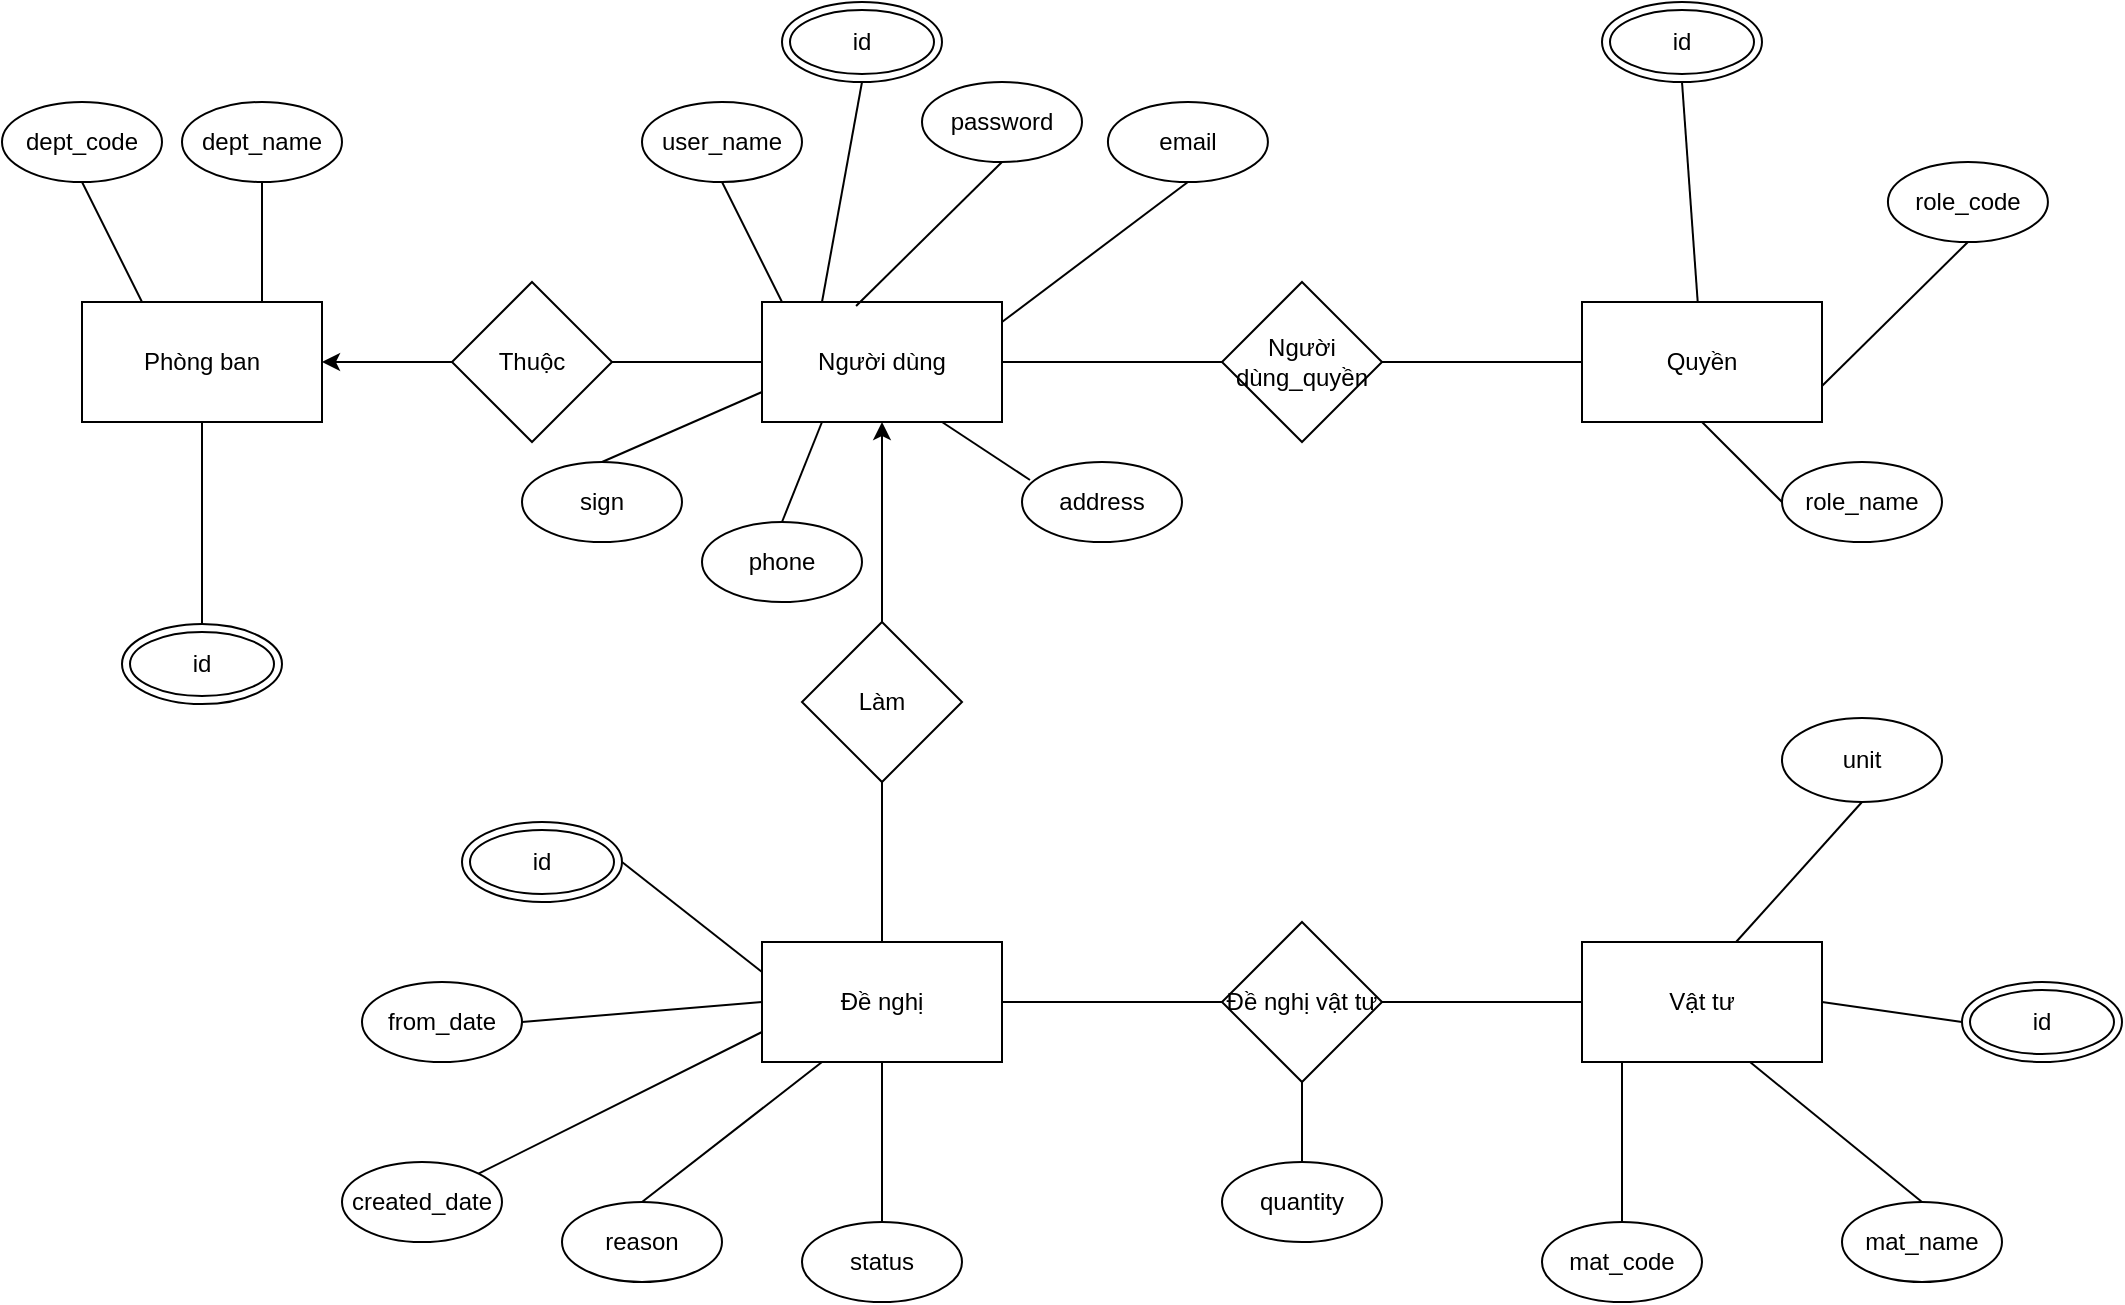 <mxfile version="13.7.3" type="device"><diagram id="R2lEEEUBdFMjLlhIrx00" name="Page-1"><mxGraphModel dx="1326" dy="806" grid="1" gridSize="10" guides="1" tooltips="1" connect="1" arrows="1" fold="1" page="1" pageScale="1" pageWidth="850" pageHeight="1100" math="0" shadow="0" extFonts="Permanent Marker^https://fonts.googleapis.com/css?family=Permanent+Marker"><root><mxCell id="0"/><mxCell id="1" parent="0"/><mxCell id="cIMSyZt11fIdjd-fTDHg-1" value="Phòng ban" style="rounded=0;whiteSpace=wrap;html=1;" vertex="1" parent="1"><mxGeometry x="40" y="180" width="120" height="60" as="geometry"/></mxCell><mxCell id="cIMSyZt11fIdjd-fTDHg-2" value="Người dùng" style="rounded=0;whiteSpace=wrap;html=1;" vertex="1" parent="1"><mxGeometry x="380" y="180" width="120" height="60" as="geometry"/></mxCell><mxCell id="cIMSyZt11fIdjd-fTDHg-3" value="Quyền" style="rounded=0;whiteSpace=wrap;html=1;" vertex="1" parent="1"><mxGeometry x="790" y="180" width="120" height="60" as="geometry"/></mxCell><mxCell id="cIMSyZt11fIdjd-fTDHg-5" value="Đề nghị" style="rounded=0;whiteSpace=wrap;html=1;" vertex="1" parent="1"><mxGeometry x="380" y="500" width="120" height="60" as="geometry"/></mxCell><mxCell id="cIMSyZt11fIdjd-fTDHg-10" style="edgeStyle=orthogonalEdgeStyle;rounded=0;orthogonalLoop=1;jettySize=auto;html=1;" edge="1" parent="1" source="cIMSyZt11fIdjd-fTDHg-7" target="cIMSyZt11fIdjd-fTDHg-1"><mxGeometry relative="1" as="geometry"/></mxCell><mxCell id="cIMSyZt11fIdjd-fTDHg-7" value="Thuộc" style="rhombus;whiteSpace=wrap;html=1;" vertex="1" parent="1"><mxGeometry x="225" y="170" width="80" height="80" as="geometry"/></mxCell><mxCell id="cIMSyZt11fIdjd-fTDHg-8" value="Làm" style="rhombus;whiteSpace=wrap;html=1;" vertex="1" parent="1"><mxGeometry x="400" y="340" width="80" height="80" as="geometry"/></mxCell><mxCell id="cIMSyZt11fIdjd-fTDHg-9" value="Vật tư" style="rounded=0;whiteSpace=wrap;html=1;" vertex="1" parent="1"><mxGeometry x="790" y="500" width="120" height="60" as="geometry"/></mxCell><mxCell id="cIMSyZt11fIdjd-fTDHg-11" value="" style="endArrow=none;html=1;exitX=1;exitY=0.5;exitDx=0;exitDy=0;entryX=0;entryY=0.5;entryDx=0;entryDy=0;" edge="1" parent="1" source="cIMSyZt11fIdjd-fTDHg-7" target="cIMSyZt11fIdjd-fTDHg-2"><mxGeometry width="50" height="50" relative="1" as="geometry"><mxPoint x="400" y="430" as="sourcePoint"/><mxPoint x="450" y="380" as="targetPoint"/></mxGeometry></mxCell><mxCell id="cIMSyZt11fIdjd-fTDHg-15" value="&lt;span&gt;Người dùng_quyền&lt;/span&gt;" style="rhombus;whiteSpace=wrap;html=1;" vertex="1" parent="1"><mxGeometry x="610" y="170" width="80" height="80" as="geometry"/></mxCell><mxCell id="cIMSyZt11fIdjd-fTDHg-18" value="" style="endArrow=none;html=1;entryX=0;entryY=0.5;entryDx=0;entryDy=0;exitX=1;exitY=0.5;exitDx=0;exitDy=0;" edge="1" parent="1" source="cIMSyZt11fIdjd-fTDHg-2" target="cIMSyZt11fIdjd-fTDHg-15"><mxGeometry width="50" height="50" relative="1" as="geometry"><mxPoint x="510" y="210" as="sourcePoint"/><mxPoint x="450" y="380" as="targetPoint"/></mxGeometry></mxCell><mxCell id="cIMSyZt11fIdjd-fTDHg-19" value="" style="endArrow=none;html=1;entryX=0;entryY=0.5;entryDx=0;entryDy=0;exitX=1;exitY=0.5;exitDx=0;exitDy=0;" edge="1" parent="1" source="cIMSyZt11fIdjd-fTDHg-15" target="cIMSyZt11fIdjd-fTDHg-3"><mxGeometry width="50" height="50" relative="1" as="geometry"><mxPoint x="400" y="430" as="sourcePoint"/><mxPoint x="450" y="380" as="targetPoint"/></mxGeometry></mxCell><mxCell id="cIMSyZt11fIdjd-fTDHg-20" value="" style="endArrow=classic;html=1;entryX=0.5;entryY=1;entryDx=0;entryDy=0;exitX=0.5;exitY=0;exitDx=0;exitDy=0;" edge="1" parent="1" source="cIMSyZt11fIdjd-fTDHg-8" target="cIMSyZt11fIdjd-fTDHg-2"><mxGeometry width="50" height="50" relative="1" as="geometry"><mxPoint x="400" y="430" as="sourcePoint"/><mxPoint x="450" y="380" as="targetPoint"/></mxGeometry></mxCell><mxCell id="cIMSyZt11fIdjd-fTDHg-21" value="" style="endArrow=none;html=1;exitX=0.5;exitY=0;exitDx=0;exitDy=0;entryX=0.5;entryY=1;entryDx=0;entryDy=0;" edge="1" parent="1" source="cIMSyZt11fIdjd-fTDHg-5" target="cIMSyZt11fIdjd-fTDHg-8"><mxGeometry width="50" height="50" relative="1" as="geometry"><mxPoint x="400" y="430" as="sourcePoint"/><mxPoint x="450" y="380" as="targetPoint"/></mxGeometry></mxCell><mxCell id="cIMSyZt11fIdjd-fTDHg-22" value="" style="endArrow=none;html=1;exitX=1;exitY=0.5;exitDx=0;exitDy=0;entryX=0;entryY=0.5;entryDx=0;entryDy=0;" edge="1" parent="1" source="cIMSyZt11fIdjd-fTDHg-5" target="cIMSyZt11fIdjd-fTDHg-74"><mxGeometry width="50" height="50" relative="1" as="geometry"><mxPoint x="400" y="430" as="sourcePoint"/><mxPoint x="450" y="380" as="targetPoint"/></mxGeometry></mxCell><mxCell id="cIMSyZt11fIdjd-fTDHg-23" value="" style="endArrow=none;html=1;exitX=0;exitY=0.5;exitDx=0;exitDy=0;entryX=1;entryY=0.5;entryDx=0;entryDy=0;" edge="1" parent="1" source="cIMSyZt11fIdjd-fTDHg-9" target="cIMSyZt11fIdjd-fTDHg-74"><mxGeometry width="50" height="50" relative="1" as="geometry"><mxPoint x="400" y="430" as="sourcePoint"/><mxPoint x="450" y="380" as="targetPoint"/></mxGeometry></mxCell><mxCell id="cIMSyZt11fIdjd-fTDHg-24" value="quantity" style="ellipse;whiteSpace=wrap;html=1;" vertex="1" parent="1"><mxGeometry x="610" y="610" width="80" height="40" as="geometry"/></mxCell><mxCell id="cIMSyZt11fIdjd-fTDHg-25" value="" style="endArrow=none;html=1;exitX=0.5;exitY=0;exitDx=0;exitDy=0;entryX=0.5;entryY=1;entryDx=0;entryDy=0;" edge="1" parent="1" source="cIMSyZt11fIdjd-fTDHg-24" target="cIMSyZt11fIdjd-fTDHg-74"><mxGeometry width="50" height="50" relative="1" as="geometry"><mxPoint x="400" y="430" as="sourcePoint"/><mxPoint x="450" y="380" as="targetPoint"/></mxGeometry></mxCell><mxCell id="cIMSyZt11fIdjd-fTDHg-26" value="status" style="ellipse;whiteSpace=wrap;html=1;" vertex="1" parent="1"><mxGeometry x="400" y="640" width="80" height="40" as="geometry"/></mxCell><mxCell id="cIMSyZt11fIdjd-fTDHg-27" value="reason" style="ellipse;whiteSpace=wrap;html=1;" vertex="1" parent="1"><mxGeometry x="280" y="630" width="80" height="40" as="geometry"/></mxCell><mxCell id="cIMSyZt11fIdjd-fTDHg-32" value="created_date" style="ellipse;whiteSpace=wrap;html=1;" vertex="1" parent="1"><mxGeometry x="170" y="610" width="80" height="40" as="geometry"/></mxCell><mxCell id="cIMSyZt11fIdjd-fTDHg-33" value="from_date" style="ellipse;whiteSpace=wrap;html=1;" vertex="1" parent="1"><mxGeometry x="180" y="520" width="80" height="40" as="geometry"/></mxCell><mxCell id="cIMSyZt11fIdjd-fTDHg-34" value="id" style="ellipse;shape=doubleEllipse;whiteSpace=wrap;html=1;" vertex="1" parent="1"><mxGeometry x="230" y="440" width="80" height="40" as="geometry"/></mxCell><mxCell id="cIMSyZt11fIdjd-fTDHg-35" value="" style="endArrow=none;html=1;exitX=1;exitY=0.5;exitDx=0;exitDy=0;entryX=0;entryY=0.25;entryDx=0;entryDy=0;" edge="1" parent="1" source="cIMSyZt11fIdjd-fTDHg-34" target="cIMSyZt11fIdjd-fTDHg-5"><mxGeometry width="50" height="50" relative="1" as="geometry"><mxPoint x="400" y="430" as="sourcePoint"/><mxPoint x="450" y="380" as="targetPoint"/></mxGeometry></mxCell><mxCell id="cIMSyZt11fIdjd-fTDHg-36" value="" style="endArrow=none;html=1;exitX=1;exitY=0.5;exitDx=0;exitDy=0;entryX=0;entryY=0.5;entryDx=0;entryDy=0;" edge="1" parent="1" source="cIMSyZt11fIdjd-fTDHg-33" target="cIMSyZt11fIdjd-fTDHg-5"><mxGeometry width="50" height="50" relative="1" as="geometry"><mxPoint x="280" y="520" as="sourcePoint"/><mxPoint x="390" y="525" as="targetPoint"/></mxGeometry></mxCell><mxCell id="cIMSyZt11fIdjd-fTDHg-37" value="" style="endArrow=none;html=1;exitX=1;exitY=0;exitDx=0;exitDy=0;entryX=0;entryY=0.75;entryDx=0;entryDy=0;" edge="1" parent="1" source="cIMSyZt11fIdjd-fTDHg-32" target="cIMSyZt11fIdjd-fTDHg-5"><mxGeometry width="50" height="50" relative="1" as="geometry"><mxPoint x="280" y="600" as="sourcePoint"/><mxPoint x="390" y="540" as="targetPoint"/></mxGeometry></mxCell><mxCell id="cIMSyZt11fIdjd-fTDHg-38" value="" style="endArrow=none;html=1;exitX=0.5;exitY=0;exitDx=0;exitDy=0;entryX=0.25;entryY=1;entryDx=0;entryDy=0;" edge="1" parent="1" source="cIMSyZt11fIdjd-fTDHg-27" target="cIMSyZt11fIdjd-fTDHg-5"><mxGeometry width="50" height="50" relative="1" as="geometry"><mxPoint x="248.284" y="655.858" as="sourcePoint"/><mxPoint x="390" y="555" as="targetPoint"/></mxGeometry></mxCell><mxCell id="cIMSyZt11fIdjd-fTDHg-39" value="" style="endArrow=none;html=1;exitX=0.5;exitY=0;exitDx=0;exitDy=0;entryX=0.5;entryY=1;entryDx=0;entryDy=0;" edge="1" parent="1" source="cIMSyZt11fIdjd-fTDHg-26" target="cIMSyZt11fIdjd-fTDHg-5"><mxGeometry width="50" height="50" relative="1" as="geometry"><mxPoint x="340" y="650" as="sourcePoint"/><mxPoint x="420" y="570" as="targetPoint"/></mxGeometry></mxCell><mxCell id="cIMSyZt11fIdjd-fTDHg-40" value="mat_code" style="ellipse;whiteSpace=wrap;html=1;" vertex="1" parent="1"><mxGeometry x="770" y="640" width="80" height="40" as="geometry"/></mxCell><mxCell id="cIMSyZt11fIdjd-fTDHg-41" value="" style="endArrow=none;html=1;exitX=0.5;exitY=0;exitDx=0;exitDy=0;entryX=0.5;entryY=1;entryDx=0;entryDy=0;" edge="1" parent="1" source="cIMSyZt11fIdjd-fTDHg-40"><mxGeometry width="50" height="50" relative="1" as="geometry"><mxPoint x="710" y="650" as="sourcePoint"/><mxPoint x="810" y="560" as="targetPoint"/></mxGeometry></mxCell><mxCell id="cIMSyZt11fIdjd-fTDHg-42" value="mat_name" style="ellipse;whiteSpace=wrap;html=1;" vertex="1" parent="1"><mxGeometry x="920" y="630" width="80" height="40" as="geometry"/></mxCell><mxCell id="cIMSyZt11fIdjd-fTDHg-43" value="" style="endArrow=none;html=1;exitX=0.5;exitY=0;exitDx=0;exitDy=0;entryX=0.7;entryY=1;entryDx=0;entryDy=0;entryPerimeter=0;" edge="1" parent="1" source="cIMSyZt11fIdjd-fTDHg-42" target="cIMSyZt11fIdjd-fTDHg-9"><mxGeometry width="50" height="50" relative="1" as="geometry"><mxPoint x="360" y="670" as="sourcePoint"/><mxPoint x="460" y="580" as="targetPoint"/></mxGeometry></mxCell><mxCell id="cIMSyZt11fIdjd-fTDHg-44" value="id" style="ellipse;shape=doubleEllipse;whiteSpace=wrap;html=1;" vertex="1" parent="1"><mxGeometry x="980" y="520" width="80" height="40" as="geometry"/></mxCell><mxCell id="cIMSyZt11fIdjd-fTDHg-45" value="" style="endArrow=none;html=1;exitX=0;exitY=0.5;exitDx=0;exitDy=0;entryX=1;entryY=0.5;entryDx=0;entryDy=0;" edge="1" parent="1" source="cIMSyZt11fIdjd-fTDHg-44" target="cIMSyZt11fIdjd-fTDHg-9"><mxGeometry width="50" height="50" relative="1" as="geometry"><mxPoint x="1150" y="510" as="sourcePoint"/><mxPoint x="920" y="552.5" as="targetPoint"/></mxGeometry></mxCell><mxCell id="cIMSyZt11fIdjd-fTDHg-46" value="id" style="ellipse;shape=doubleEllipse;whiteSpace=wrap;html=1;" vertex="1" parent="1"><mxGeometry x="60" y="341.02" width="80" height="40" as="geometry"/></mxCell><mxCell id="cIMSyZt11fIdjd-fTDHg-47" value="" style="endArrow=none;html=1;exitX=0.5;exitY=0;exitDx=0;exitDy=0;entryX=0.5;entryY=1;entryDx=0;entryDy=0;" edge="1" parent="1" source="cIMSyZt11fIdjd-fTDHg-46" target="cIMSyZt11fIdjd-fTDHg-1"><mxGeometry width="50" height="50" relative="1" as="geometry"><mxPoint x="230" y="331.02" as="sourcePoint"/><mxPoint x="103.04" y="250.0" as="targetPoint"/></mxGeometry></mxCell><mxCell id="cIMSyZt11fIdjd-fTDHg-48" value="id" style="ellipse;shape=doubleEllipse;whiteSpace=wrap;html=1;" vertex="1" parent="1"><mxGeometry x="390" y="30" width="80" height="40" as="geometry"/></mxCell><mxCell id="cIMSyZt11fIdjd-fTDHg-49" value="" style="endArrow=none;html=1;exitX=0.5;exitY=1;exitDx=0;exitDy=0;entryX=0.25;entryY=0;entryDx=0;entryDy=0;" edge="1" parent="1" source="cIMSyZt11fIdjd-fTDHg-48" target="cIMSyZt11fIdjd-fTDHg-2"><mxGeometry width="50" height="50" relative="1" as="geometry"><mxPoint x="560" y="20" as="sourcePoint"/><mxPoint x="450" y="180" as="targetPoint"/></mxGeometry></mxCell><mxCell id="cIMSyZt11fIdjd-fTDHg-50" value="id" style="ellipse;shape=doubleEllipse;whiteSpace=wrap;html=1;" vertex="1" parent="1"><mxGeometry x="800" y="30" width="80" height="40" as="geometry"/></mxCell><mxCell id="cIMSyZt11fIdjd-fTDHg-51" value="" style="endArrow=none;html=1;exitX=0.5;exitY=1;exitDx=0;exitDy=0;" edge="1" parent="1" source="cIMSyZt11fIdjd-fTDHg-50" target="cIMSyZt11fIdjd-fTDHg-3"><mxGeometry width="50" height="50" relative="1" as="geometry"><mxPoint x="970" y="20" as="sourcePoint"/><mxPoint x="950" y="105" as="targetPoint"/></mxGeometry></mxCell><mxCell id="cIMSyZt11fIdjd-fTDHg-52" value="dept_code" style="ellipse;whiteSpace=wrap;html=1;" vertex="1" parent="1"><mxGeometry y="80" width="80" height="40" as="geometry"/></mxCell><mxCell id="cIMSyZt11fIdjd-fTDHg-53" value="" style="endArrow=none;html=1;exitX=0.5;exitY=1;exitDx=0;exitDy=0;entryX=0.25;entryY=0;entryDx=0;entryDy=0;" edge="1" parent="1" source="cIMSyZt11fIdjd-fTDHg-52" target="cIMSyZt11fIdjd-fTDHg-1"><mxGeometry width="50" height="50" relative="1" as="geometry"><mxPoint x="60" y="110" as="sourcePoint"/><mxPoint x="160" y="20" as="targetPoint"/></mxGeometry></mxCell><mxCell id="cIMSyZt11fIdjd-fTDHg-54" value="dept_name" style="ellipse;whiteSpace=wrap;html=1;" vertex="1" parent="1"><mxGeometry x="90" y="80" width="80" height="40" as="geometry"/></mxCell><mxCell id="cIMSyZt11fIdjd-fTDHg-55" value="" style="endArrow=none;html=1;exitX=0.5;exitY=1;exitDx=0;exitDy=0;entryX=0.75;entryY=0;entryDx=0;entryDy=0;" edge="1" parent="1" source="cIMSyZt11fIdjd-fTDHg-54" target="cIMSyZt11fIdjd-fTDHg-1"><mxGeometry width="50" height="50" relative="1" as="geometry"><mxPoint x="150" y="110" as="sourcePoint"/><mxPoint x="160" y="180" as="targetPoint"/></mxGeometry></mxCell><mxCell id="cIMSyZt11fIdjd-fTDHg-56" value="user_name" style="ellipse;whiteSpace=wrap;html=1;" vertex="1" parent="1"><mxGeometry x="320" y="80" width="80" height="40" as="geometry"/></mxCell><mxCell id="cIMSyZt11fIdjd-fTDHg-57" value="" style="endArrow=none;html=1;exitX=0.5;exitY=1;exitDx=0;exitDy=0;entryX=0.25;entryY=0;entryDx=0;entryDy=0;" edge="1" parent="1" source="cIMSyZt11fIdjd-fTDHg-56"><mxGeometry width="50" height="50" relative="1" as="geometry"><mxPoint x="380" y="110" as="sourcePoint"/><mxPoint x="390" y="180" as="targetPoint"/></mxGeometry></mxCell><mxCell id="cIMSyZt11fIdjd-fTDHg-58" value="password" style="ellipse;whiteSpace=wrap;html=1;" vertex="1" parent="1"><mxGeometry x="460" y="70" width="80" height="40" as="geometry"/></mxCell><mxCell id="cIMSyZt11fIdjd-fTDHg-59" value="" style="endArrow=none;html=1;exitX=0.5;exitY=1;exitDx=0;exitDy=0;entryX=0.392;entryY=0.033;entryDx=0;entryDy=0;entryPerimeter=0;" edge="1" parent="1" source="cIMSyZt11fIdjd-fTDHg-58" target="cIMSyZt11fIdjd-fTDHg-2"><mxGeometry width="50" height="50" relative="1" as="geometry"><mxPoint x="550" y="100" as="sourcePoint"/><mxPoint x="560" y="170" as="targetPoint"/></mxGeometry></mxCell><mxCell id="cIMSyZt11fIdjd-fTDHg-60" value="address" style="ellipse;whiteSpace=wrap;html=1;" vertex="1" parent="1"><mxGeometry x="510" y="260" width="80" height="40" as="geometry"/></mxCell><mxCell id="cIMSyZt11fIdjd-fTDHg-61" value="" style="endArrow=none;html=1;exitX=0.05;exitY=0.225;exitDx=0;exitDy=0;entryX=0.75;entryY=1;entryDx=0;entryDy=0;exitPerimeter=0;" edge="1" parent="1" source="cIMSyZt11fIdjd-fTDHg-60" target="cIMSyZt11fIdjd-fTDHg-2"><mxGeometry width="50" height="50" relative="1" as="geometry"><mxPoint x="570" y="290" as="sourcePoint"/><mxPoint x="580" y="360" as="targetPoint"/></mxGeometry></mxCell><mxCell id="cIMSyZt11fIdjd-fTDHg-62" value="phone" style="ellipse;whiteSpace=wrap;html=1;" vertex="1" parent="1"><mxGeometry x="350" y="290" width="80" height="40" as="geometry"/></mxCell><mxCell id="cIMSyZt11fIdjd-fTDHg-63" value="" style="endArrow=none;html=1;exitX=0.5;exitY=0;exitDx=0;exitDy=0;entryX=0.25;entryY=1;entryDx=0;entryDy=0;" edge="1" parent="1" source="cIMSyZt11fIdjd-fTDHg-62" target="cIMSyZt11fIdjd-fTDHg-2"><mxGeometry width="50" height="50" relative="1" as="geometry"><mxPoint x="390" y="310" as="sourcePoint"/><mxPoint x="290" y="260" as="targetPoint"/></mxGeometry></mxCell><mxCell id="cIMSyZt11fIdjd-fTDHg-64" value="sign" style="ellipse;whiteSpace=wrap;html=1;" vertex="1" parent="1"><mxGeometry x="260" y="260" width="80" height="40" as="geometry"/></mxCell><mxCell id="cIMSyZt11fIdjd-fTDHg-65" value="" style="endArrow=none;html=1;exitX=0.5;exitY=0;exitDx=0;exitDy=0;entryX=0;entryY=0.75;entryDx=0;entryDy=0;" edge="1" parent="1" source="cIMSyZt11fIdjd-fTDHg-64" target="cIMSyZt11fIdjd-fTDHg-2"><mxGeometry width="50" height="50" relative="1" as="geometry"><mxPoint x="400" y="320" as="sourcePoint"/><mxPoint x="390" y="250" as="targetPoint"/></mxGeometry></mxCell><mxCell id="cIMSyZt11fIdjd-fTDHg-66" value="email" style="ellipse;whiteSpace=wrap;html=1;" vertex="1" parent="1"><mxGeometry x="552.96" y="80" width="80" height="40" as="geometry"/></mxCell><mxCell id="cIMSyZt11fIdjd-fTDHg-67" value="" style="endArrow=none;html=1;exitX=0.5;exitY=1;exitDx=0;exitDy=0;" edge="1" parent="1" source="cIMSyZt11fIdjd-fTDHg-66"><mxGeometry width="50" height="50" relative="1" as="geometry"><mxPoint x="642.96" y="110" as="sourcePoint"/><mxPoint x="500" y="190" as="targetPoint"/></mxGeometry></mxCell><mxCell id="cIMSyZt11fIdjd-fTDHg-68" value="unit" style="ellipse;whiteSpace=wrap;html=1;" vertex="1" parent="1"><mxGeometry x="890" y="388.02" width="80" height="41.98" as="geometry"/></mxCell><mxCell id="cIMSyZt11fIdjd-fTDHg-69" value="" style="endArrow=none;html=1;exitX=0.5;exitY=1;exitDx=0;exitDy=0;entryX=0.392;entryY=0.033;entryDx=0;entryDy=0;entryPerimeter=0;" edge="1" parent="1" source="cIMSyZt11fIdjd-fTDHg-68"><mxGeometry width="50" height="50" relative="1" as="geometry"><mxPoint x="990" y="418.02" as="sourcePoint"/><mxPoint x="867.04" y="500" as="targetPoint"/></mxGeometry></mxCell><mxCell id="cIMSyZt11fIdjd-fTDHg-70" value="role_code" style="ellipse;whiteSpace=wrap;html=1;" vertex="1" parent="1"><mxGeometry x="942.96" y="110" width="80" height="40" as="geometry"/></mxCell><mxCell id="cIMSyZt11fIdjd-fTDHg-71" value="" style="endArrow=none;html=1;exitX=0.5;exitY=1;exitDx=0;exitDy=0;entryX=0.392;entryY=0.033;entryDx=0;entryDy=0;entryPerimeter=0;" edge="1" parent="1" source="cIMSyZt11fIdjd-fTDHg-70"><mxGeometry width="50" height="50" relative="1" as="geometry"><mxPoint x="1032.96" y="140" as="sourcePoint"/><mxPoint x="910" y="221.98" as="targetPoint"/></mxGeometry></mxCell><mxCell id="cIMSyZt11fIdjd-fTDHg-72" value="role_name" style="ellipse;whiteSpace=wrap;html=1;" vertex="1" parent="1"><mxGeometry x="890" y="260" width="80" height="40" as="geometry"/></mxCell><mxCell id="cIMSyZt11fIdjd-fTDHg-73" value="" style="endArrow=none;html=1;exitX=0;exitY=0.5;exitDx=0;exitDy=0;entryX=0.5;entryY=1;entryDx=0;entryDy=0;" edge="1" parent="1" source="cIMSyZt11fIdjd-fTDHg-72" target="cIMSyZt11fIdjd-fTDHg-3"><mxGeometry width="50" height="50" relative="1" as="geometry"><mxPoint x="980" y="290" as="sourcePoint"/><mxPoint x="857.04" y="371.98" as="targetPoint"/></mxGeometry></mxCell><mxCell id="cIMSyZt11fIdjd-fTDHg-74" value="Đề nghị vật tư" style="rhombus;whiteSpace=wrap;html=1;" vertex="1" parent="1"><mxGeometry x="610" y="490" width="80" height="80" as="geometry"/></mxCell></root></mxGraphModel></diagram></mxfile>